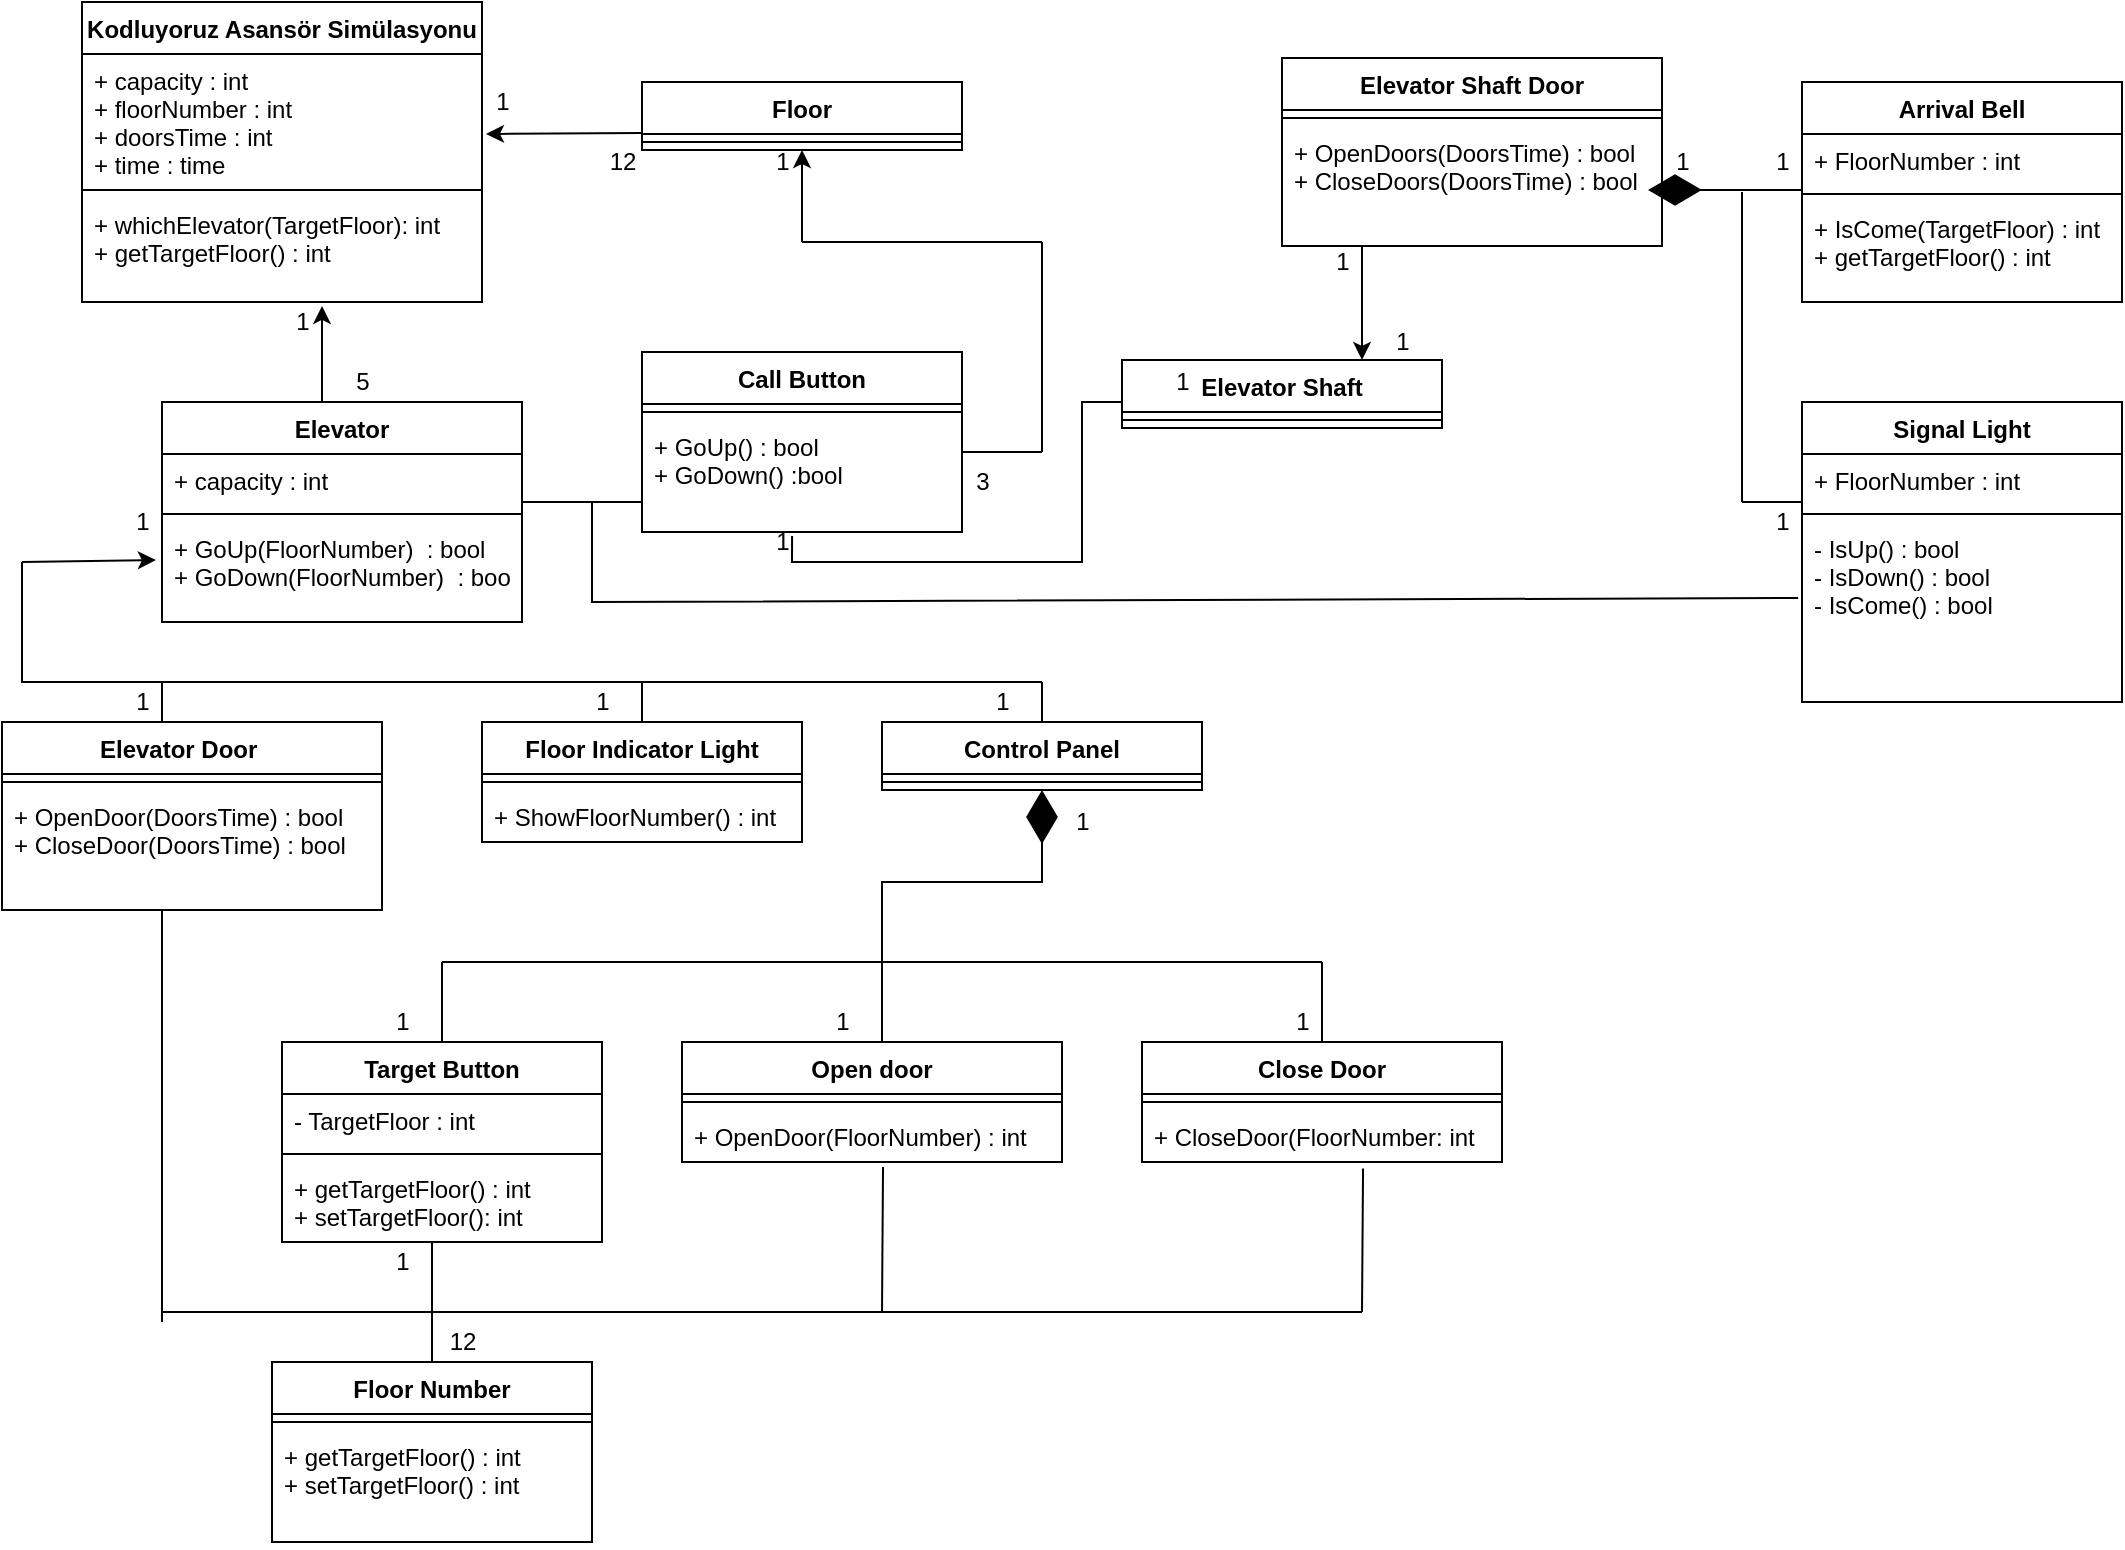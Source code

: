 <mxfile version="20.0.4" type="github">
  <diagram id="JyKGy5-fQwLXI8wcB-RT" name="Page-1">
    <mxGraphModel dx="819" dy="759" grid="1" gridSize="10" guides="1" tooltips="1" connect="1" arrows="1" fold="1" page="1" pageScale="1" pageWidth="1169" pageHeight="827" math="0" shadow="0">
      <root>
        <mxCell id="0" />
        <mxCell id="1" parent="0" />
        <mxCell id="2E2zh2uSXz6sBKMin4p0-1" value="Kodluyoruz Asansör Simülasyonu&#xa;" style="swimlane;fontStyle=1;align=center;verticalAlign=top;childLayout=stackLayout;horizontal=1;startSize=26;horizontalStack=0;resizeParent=1;resizeParentMax=0;resizeLast=0;collapsible=1;marginBottom=0;" vertex="1" parent="1">
          <mxGeometry x="80" y="40" width="200" height="150" as="geometry" />
        </mxCell>
        <mxCell id="2E2zh2uSXz6sBKMin4p0-2" value="+ capacity : int&#xa;+ floorNumber : int&#xa;+ doorsTime : int&#xa;+ time : time" style="text;strokeColor=none;fillColor=none;align=left;verticalAlign=top;spacingLeft=4;spacingRight=4;overflow=hidden;rotatable=0;points=[[0,0.5],[1,0.5]];portConstraint=eastwest;" vertex="1" parent="2E2zh2uSXz6sBKMin4p0-1">
          <mxGeometry y="26" width="200" height="64" as="geometry" />
        </mxCell>
        <mxCell id="2E2zh2uSXz6sBKMin4p0-3" value="" style="line;strokeWidth=1;fillColor=none;align=left;verticalAlign=middle;spacingTop=-1;spacingLeft=3;spacingRight=3;rotatable=0;labelPosition=right;points=[];portConstraint=eastwest;" vertex="1" parent="2E2zh2uSXz6sBKMin4p0-1">
          <mxGeometry y="90" width="200" height="8" as="geometry" />
        </mxCell>
        <mxCell id="2E2zh2uSXz6sBKMin4p0-4" value="+ whichElevator(TargetFloor): int&#xa;+ getTargetFloor() : int" style="text;strokeColor=none;fillColor=none;align=left;verticalAlign=top;spacingLeft=4;spacingRight=4;overflow=hidden;rotatable=0;points=[[0,0.5],[1,0.5]];portConstraint=eastwest;" vertex="1" parent="2E2zh2uSXz6sBKMin4p0-1">
          <mxGeometry y="98" width="200" height="52" as="geometry" />
        </mxCell>
        <mxCell id="2E2zh2uSXz6sBKMin4p0-9" value="Elevator" style="swimlane;fontStyle=1;align=center;verticalAlign=top;childLayout=stackLayout;horizontal=1;startSize=26;horizontalStack=0;resizeParent=1;resizeParentMax=0;resizeLast=0;collapsible=1;marginBottom=0;" vertex="1" parent="1">
          <mxGeometry x="120" y="240" width="180" height="110" as="geometry" />
        </mxCell>
        <mxCell id="2E2zh2uSXz6sBKMin4p0-10" value="+ capacity : int" style="text;strokeColor=none;fillColor=none;align=left;verticalAlign=top;spacingLeft=4;spacingRight=4;overflow=hidden;rotatable=0;points=[[0,0.5],[1,0.5]];portConstraint=eastwest;" vertex="1" parent="2E2zh2uSXz6sBKMin4p0-9">
          <mxGeometry y="26" width="180" height="26" as="geometry" />
        </mxCell>
        <mxCell id="2E2zh2uSXz6sBKMin4p0-11" value="" style="line;strokeWidth=1;fillColor=none;align=left;verticalAlign=middle;spacingTop=-1;spacingLeft=3;spacingRight=3;rotatable=0;labelPosition=right;points=[];portConstraint=eastwest;" vertex="1" parent="2E2zh2uSXz6sBKMin4p0-9">
          <mxGeometry y="52" width="180" height="8" as="geometry" />
        </mxCell>
        <mxCell id="2E2zh2uSXz6sBKMin4p0-12" value="+ GoUp(FloorNumber)  : bool&#xa;+ GoDown(FloorNumber)  : bool" style="text;strokeColor=none;fillColor=none;align=left;verticalAlign=top;spacingLeft=4;spacingRight=4;overflow=hidden;rotatable=0;points=[[0,0.5],[1,0.5]];portConstraint=eastwest;" vertex="1" parent="2E2zh2uSXz6sBKMin4p0-9">
          <mxGeometry y="60" width="180" height="50" as="geometry" />
        </mxCell>
        <mxCell id="2E2zh2uSXz6sBKMin4p0-34" value="" style="endArrow=none;html=1;rounded=0;" edge="1" parent="2E2zh2uSXz6sBKMin4p0-9">
          <mxGeometry width="50" height="50" relative="1" as="geometry">
            <mxPoint y="140" as="sourcePoint" />
            <mxPoint x="-70" y="80" as="targetPoint" />
            <Array as="points">
              <mxPoint x="-70" y="140" />
            </Array>
          </mxGeometry>
        </mxCell>
        <mxCell id="2E2zh2uSXz6sBKMin4p0-13" value="" style="endArrow=classic;html=1;rounded=0;entryX=0.6;entryY=1.038;entryDx=0;entryDy=0;entryPerimeter=0;" edge="1" parent="1" target="2E2zh2uSXz6sBKMin4p0-4">
          <mxGeometry width="50" height="50" relative="1" as="geometry">
            <mxPoint x="200" y="240" as="sourcePoint" />
            <mxPoint x="250" y="190" as="targetPoint" />
          </mxGeometry>
        </mxCell>
        <mxCell id="2E2zh2uSXz6sBKMin4p0-14" value="1" style="text;html=1;align=center;verticalAlign=middle;resizable=0;points=[];autosize=1;strokeColor=none;fillColor=none;" vertex="1" parent="1">
          <mxGeometry x="175" y="185" width="30" height="30" as="geometry" />
        </mxCell>
        <mxCell id="2E2zh2uSXz6sBKMin4p0-15" value="5" style="text;html=1;align=center;verticalAlign=middle;resizable=0;points=[];autosize=1;strokeColor=none;fillColor=none;" vertex="1" parent="1">
          <mxGeometry x="205" y="215" width="30" height="30" as="geometry" />
        </mxCell>
        <mxCell id="2E2zh2uSXz6sBKMin4p0-16" value="Elevator Door    " style="swimlane;fontStyle=1;align=center;verticalAlign=top;childLayout=stackLayout;horizontal=1;startSize=26;horizontalStack=0;resizeParent=1;resizeParentMax=0;resizeLast=0;collapsible=1;marginBottom=0;" vertex="1" parent="1">
          <mxGeometry x="40" y="400" width="190" height="94" as="geometry" />
        </mxCell>
        <mxCell id="2E2zh2uSXz6sBKMin4p0-18" value="" style="line;strokeWidth=1;fillColor=none;align=left;verticalAlign=middle;spacingTop=-1;spacingLeft=3;spacingRight=3;rotatable=0;labelPosition=right;points=[];portConstraint=eastwest;" vertex="1" parent="2E2zh2uSXz6sBKMin4p0-16">
          <mxGeometry y="26" width="190" height="8" as="geometry" />
        </mxCell>
        <mxCell id="2E2zh2uSXz6sBKMin4p0-19" value="+ OpenDoor(DoorsTime) : bool&#xa;+ CloseDoor(DoorsTime) : bool" style="text;strokeColor=none;fillColor=none;align=left;verticalAlign=top;spacingLeft=4;spacingRight=4;overflow=hidden;rotatable=0;points=[[0,0.5],[1,0.5]];portConstraint=eastwest;" vertex="1" parent="2E2zh2uSXz6sBKMin4p0-16">
          <mxGeometry y="34" width="190" height="60" as="geometry" />
        </mxCell>
        <mxCell id="2E2zh2uSXz6sBKMin4p0-20" value="Floor Indicator Light" style="swimlane;fontStyle=1;align=center;verticalAlign=top;childLayout=stackLayout;horizontal=1;startSize=26;horizontalStack=0;resizeParent=1;resizeParentMax=0;resizeLast=0;collapsible=1;marginBottom=0;" vertex="1" parent="1">
          <mxGeometry x="280" y="400" width="160" height="60" as="geometry" />
        </mxCell>
        <mxCell id="2E2zh2uSXz6sBKMin4p0-22" value="" style="line;strokeWidth=1;fillColor=none;align=left;verticalAlign=middle;spacingTop=-1;spacingLeft=3;spacingRight=3;rotatable=0;labelPosition=right;points=[];portConstraint=eastwest;" vertex="1" parent="2E2zh2uSXz6sBKMin4p0-20">
          <mxGeometry y="26" width="160" height="8" as="geometry" />
        </mxCell>
        <mxCell id="2E2zh2uSXz6sBKMin4p0-23" value="+ ShowFloorNumber() : int" style="text;strokeColor=none;fillColor=none;align=left;verticalAlign=top;spacingLeft=4;spacingRight=4;overflow=hidden;rotatable=0;points=[[0,0.5],[1,0.5]];portConstraint=eastwest;" vertex="1" parent="2E2zh2uSXz6sBKMin4p0-20">
          <mxGeometry y="34" width="160" height="26" as="geometry" />
        </mxCell>
        <mxCell id="2E2zh2uSXz6sBKMin4p0-24" value="Control Panel" style="swimlane;fontStyle=1;align=center;verticalAlign=top;childLayout=stackLayout;horizontal=1;startSize=26;horizontalStack=0;resizeParent=1;resizeParentMax=0;resizeLast=0;collapsible=1;marginBottom=0;" vertex="1" parent="1">
          <mxGeometry x="480" y="400" width="160" height="34" as="geometry" />
        </mxCell>
        <mxCell id="2E2zh2uSXz6sBKMin4p0-26" value="" style="line;strokeWidth=1;fillColor=none;align=left;verticalAlign=middle;spacingTop=-1;spacingLeft=3;spacingRight=3;rotatable=0;labelPosition=right;points=[];portConstraint=eastwest;" vertex="1" parent="2E2zh2uSXz6sBKMin4p0-24">
          <mxGeometry y="26" width="160" height="8" as="geometry" />
        </mxCell>
        <mxCell id="2E2zh2uSXz6sBKMin4p0-28" value="" style="endArrow=none;html=1;rounded=0;" edge="1" parent="1">
          <mxGeometry width="50" height="50" relative="1" as="geometry">
            <mxPoint x="120" y="400" as="sourcePoint" />
            <mxPoint x="560" y="380" as="targetPoint" />
            <Array as="points">
              <mxPoint x="120" y="380" />
            </Array>
          </mxGeometry>
        </mxCell>
        <mxCell id="2E2zh2uSXz6sBKMin4p0-29" value="" style="endArrow=none;html=1;rounded=0;" edge="1" parent="1">
          <mxGeometry width="50" height="50" relative="1" as="geometry">
            <mxPoint x="360" y="400" as="sourcePoint" />
            <mxPoint x="360" y="380" as="targetPoint" />
          </mxGeometry>
        </mxCell>
        <mxCell id="2E2zh2uSXz6sBKMin4p0-30" value="" style="endArrow=none;html=1;rounded=0;" edge="1" parent="1">
          <mxGeometry width="50" height="50" relative="1" as="geometry">
            <mxPoint x="560" y="400" as="sourcePoint" />
            <mxPoint x="560" y="380" as="targetPoint" />
          </mxGeometry>
        </mxCell>
        <mxCell id="2E2zh2uSXz6sBKMin4p0-31" value="1" style="text;html=1;align=center;verticalAlign=middle;resizable=0;points=[];autosize=1;strokeColor=none;fillColor=none;" vertex="1" parent="1">
          <mxGeometry x="95" y="375" width="30" height="30" as="geometry" />
        </mxCell>
        <mxCell id="2E2zh2uSXz6sBKMin4p0-32" value="1" style="text;html=1;align=center;verticalAlign=middle;resizable=0;points=[];autosize=1;strokeColor=none;fillColor=none;" vertex="1" parent="1">
          <mxGeometry x="325" y="375" width="30" height="30" as="geometry" />
        </mxCell>
        <mxCell id="2E2zh2uSXz6sBKMin4p0-33" value="1" style="text;html=1;align=center;verticalAlign=middle;resizable=0;points=[];autosize=1;strokeColor=none;fillColor=none;" vertex="1" parent="1">
          <mxGeometry x="525" y="375" width="30" height="30" as="geometry" />
        </mxCell>
        <mxCell id="2E2zh2uSXz6sBKMin4p0-35" value="" style="endArrow=classic;html=1;rounded=0;entryX=-0.017;entryY=0.38;entryDx=0;entryDy=0;entryPerimeter=0;" edge="1" parent="1" target="2E2zh2uSXz6sBKMin4p0-12">
          <mxGeometry width="50" height="50" relative="1" as="geometry">
            <mxPoint x="50" y="320" as="sourcePoint" />
            <mxPoint x="100" y="270" as="targetPoint" />
          </mxGeometry>
        </mxCell>
        <mxCell id="2E2zh2uSXz6sBKMin4p0-36" value="1" style="text;html=1;align=center;verticalAlign=middle;resizable=0;points=[];autosize=1;strokeColor=none;fillColor=none;" vertex="1" parent="1">
          <mxGeometry x="95" y="285" width="30" height="30" as="geometry" />
        </mxCell>
        <mxCell id="2E2zh2uSXz6sBKMin4p0-37" value="Floor" style="swimlane;fontStyle=1;align=center;verticalAlign=top;childLayout=stackLayout;horizontal=1;startSize=26;horizontalStack=0;resizeParent=1;resizeParentMax=0;resizeLast=0;collapsible=1;marginBottom=0;" vertex="1" parent="1">
          <mxGeometry x="360" y="80" width="160" height="34" as="geometry" />
        </mxCell>
        <mxCell id="2E2zh2uSXz6sBKMin4p0-39" value="" style="line;strokeWidth=1;fillColor=none;align=left;verticalAlign=middle;spacingTop=-1;spacingLeft=3;spacingRight=3;rotatable=0;labelPosition=right;points=[];portConstraint=eastwest;" vertex="1" parent="2E2zh2uSXz6sBKMin4p0-37">
          <mxGeometry y="26" width="160" height="8" as="geometry" />
        </mxCell>
        <mxCell id="2E2zh2uSXz6sBKMin4p0-41" value="Call Button" style="swimlane;fontStyle=1;align=center;verticalAlign=top;childLayout=stackLayout;horizontal=1;startSize=26;horizontalStack=0;resizeParent=1;resizeParentMax=0;resizeLast=0;collapsible=1;marginBottom=0;" vertex="1" parent="1">
          <mxGeometry x="360" y="215" width="160" height="90" as="geometry" />
        </mxCell>
        <mxCell id="2E2zh2uSXz6sBKMin4p0-43" value="" style="line;strokeWidth=1;fillColor=none;align=left;verticalAlign=middle;spacingTop=-1;spacingLeft=3;spacingRight=3;rotatable=0;labelPosition=right;points=[];portConstraint=eastwest;" vertex="1" parent="2E2zh2uSXz6sBKMin4p0-41">
          <mxGeometry y="26" width="160" height="8" as="geometry" />
        </mxCell>
        <mxCell id="2E2zh2uSXz6sBKMin4p0-44" value="+ GoUp() : bool&#xa;+ GoDown() :bool" style="text;strokeColor=none;fillColor=none;align=left;verticalAlign=top;spacingLeft=4;spacingRight=4;overflow=hidden;rotatable=0;points=[[0,0.5],[1,0.5]];portConstraint=eastwest;" vertex="1" parent="2E2zh2uSXz6sBKMin4p0-41">
          <mxGeometry y="34" width="160" height="56" as="geometry" />
        </mxCell>
        <mxCell id="2E2zh2uSXz6sBKMin4p0-45" value="Target Button" style="swimlane;fontStyle=1;align=center;verticalAlign=top;childLayout=stackLayout;horizontal=1;startSize=26;horizontalStack=0;resizeParent=1;resizeParentMax=0;resizeLast=0;collapsible=1;marginBottom=0;" vertex="1" parent="1">
          <mxGeometry x="180" y="560" width="160" height="100" as="geometry" />
        </mxCell>
        <mxCell id="2E2zh2uSXz6sBKMin4p0-46" value="- TargetFloor : int" style="text;strokeColor=none;fillColor=none;align=left;verticalAlign=top;spacingLeft=4;spacingRight=4;overflow=hidden;rotatable=0;points=[[0,0.5],[1,0.5]];portConstraint=eastwest;" vertex="1" parent="2E2zh2uSXz6sBKMin4p0-45">
          <mxGeometry y="26" width="160" height="26" as="geometry" />
        </mxCell>
        <mxCell id="2E2zh2uSXz6sBKMin4p0-47" value="" style="line;strokeWidth=1;fillColor=none;align=left;verticalAlign=middle;spacingTop=-1;spacingLeft=3;spacingRight=3;rotatable=0;labelPosition=right;points=[];portConstraint=eastwest;" vertex="1" parent="2E2zh2uSXz6sBKMin4p0-45">
          <mxGeometry y="52" width="160" height="8" as="geometry" />
        </mxCell>
        <mxCell id="2E2zh2uSXz6sBKMin4p0-48" value="+ getTargetFloor() : int&#xa;+ setTargetFloor(): int" style="text;strokeColor=none;fillColor=none;align=left;verticalAlign=top;spacingLeft=4;spacingRight=4;overflow=hidden;rotatable=0;points=[[0,0.5],[1,0.5]];portConstraint=eastwest;" vertex="1" parent="2E2zh2uSXz6sBKMin4p0-45">
          <mxGeometry y="60" width="160" height="40" as="geometry" />
        </mxCell>
        <mxCell id="2E2zh2uSXz6sBKMin4p0-49" value="Open door" style="swimlane;fontStyle=1;align=center;verticalAlign=top;childLayout=stackLayout;horizontal=1;startSize=26;horizontalStack=0;resizeParent=1;resizeParentMax=0;resizeLast=0;collapsible=1;marginBottom=0;" vertex="1" parent="1">
          <mxGeometry x="380" y="560" width="190" height="60" as="geometry" />
        </mxCell>
        <mxCell id="2E2zh2uSXz6sBKMin4p0-51" value="" style="line;strokeWidth=1;fillColor=none;align=left;verticalAlign=middle;spacingTop=-1;spacingLeft=3;spacingRight=3;rotatable=0;labelPosition=right;points=[];portConstraint=eastwest;" vertex="1" parent="2E2zh2uSXz6sBKMin4p0-49">
          <mxGeometry y="26" width="190" height="8" as="geometry" />
        </mxCell>
        <mxCell id="2E2zh2uSXz6sBKMin4p0-52" value="+ OpenDoor(FloorNumber) : int" style="text;strokeColor=none;fillColor=none;align=left;verticalAlign=top;spacingLeft=4;spacingRight=4;overflow=hidden;rotatable=0;points=[[0,0.5],[1,0.5]];portConstraint=eastwest;" vertex="1" parent="2E2zh2uSXz6sBKMin4p0-49">
          <mxGeometry y="34" width="190" height="26" as="geometry" />
        </mxCell>
        <mxCell id="2E2zh2uSXz6sBKMin4p0-54" value="Close Door" style="swimlane;fontStyle=1;align=center;verticalAlign=top;childLayout=stackLayout;horizontal=1;startSize=26;horizontalStack=0;resizeParent=1;resizeParentMax=0;resizeLast=0;collapsible=1;marginBottom=0;" vertex="1" parent="1">
          <mxGeometry x="610" y="560" width="180" height="60" as="geometry" />
        </mxCell>
        <mxCell id="2E2zh2uSXz6sBKMin4p0-56" value="" style="line;strokeWidth=1;fillColor=none;align=left;verticalAlign=middle;spacingTop=-1;spacingLeft=3;spacingRight=3;rotatable=0;labelPosition=right;points=[];portConstraint=eastwest;" vertex="1" parent="2E2zh2uSXz6sBKMin4p0-54">
          <mxGeometry y="26" width="180" height="8" as="geometry" />
        </mxCell>
        <mxCell id="2E2zh2uSXz6sBKMin4p0-57" value="+ CloseDoor(FloorNumber: int" style="text;strokeColor=none;fillColor=none;align=left;verticalAlign=top;spacingLeft=4;spacingRight=4;overflow=hidden;rotatable=0;points=[[0,0.5],[1,0.5]];portConstraint=eastwest;" vertex="1" parent="2E2zh2uSXz6sBKMin4p0-54">
          <mxGeometry y="34" width="180" height="26" as="geometry" />
        </mxCell>
        <mxCell id="2E2zh2uSXz6sBKMin4p0-58" value="" style="endArrow=none;html=1;rounded=0;" edge="1" parent="1">
          <mxGeometry width="50" height="50" relative="1" as="geometry">
            <mxPoint x="260" y="560" as="sourcePoint" />
            <mxPoint x="260" y="520" as="targetPoint" />
          </mxGeometry>
        </mxCell>
        <mxCell id="2E2zh2uSXz6sBKMin4p0-59" value="" style="endArrow=none;html=1;rounded=0;" edge="1" parent="1">
          <mxGeometry width="50" height="50" relative="1" as="geometry">
            <mxPoint x="260" y="520" as="sourcePoint" />
            <mxPoint x="700" y="520" as="targetPoint" />
          </mxGeometry>
        </mxCell>
        <mxCell id="2E2zh2uSXz6sBKMin4p0-60" value="" style="endArrow=none;html=1;rounded=0;" edge="1" parent="1">
          <mxGeometry width="50" height="50" relative="1" as="geometry">
            <mxPoint x="700" y="560" as="sourcePoint" />
            <mxPoint x="700" y="520" as="targetPoint" />
          </mxGeometry>
        </mxCell>
        <mxCell id="2E2zh2uSXz6sBKMin4p0-61" value="" style="endArrow=none;html=1;rounded=0;" edge="1" parent="1">
          <mxGeometry width="50" height="50" relative="1" as="geometry">
            <mxPoint x="480" y="560" as="sourcePoint" />
            <mxPoint x="480" y="520" as="targetPoint" />
          </mxGeometry>
        </mxCell>
        <mxCell id="2E2zh2uSXz6sBKMin4p0-62" value="" style="endArrow=diamondThin;endFill=1;endSize=24;html=1;rounded=0;entryX=0.5;entryY=1;entryDx=0;entryDy=0;" edge="1" parent="1" target="2E2zh2uSXz6sBKMin4p0-24">
          <mxGeometry width="160" relative="1" as="geometry">
            <mxPoint x="480" y="520" as="sourcePoint" />
            <mxPoint x="640" y="520" as="targetPoint" />
            <Array as="points">
              <mxPoint x="480" y="480" />
              <mxPoint x="560" y="480" />
            </Array>
          </mxGeometry>
        </mxCell>
        <mxCell id="2E2zh2uSXz6sBKMin4p0-63" value="1" style="text;html=1;align=center;verticalAlign=middle;resizable=0;points=[];autosize=1;strokeColor=none;fillColor=none;" vertex="1" parent="1">
          <mxGeometry x="565" y="435" width="30" height="30" as="geometry" />
        </mxCell>
        <mxCell id="2E2zh2uSXz6sBKMin4p0-64" value="1" style="text;html=1;align=center;verticalAlign=middle;resizable=0;points=[];autosize=1;strokeColor=none;fillColor=none;" vertex="1" parent="1">
          <mxGeometry x="225" y="535" width="30" height="30" as="geometry" />
        </mxCell>
        <mxCell id="2E2zh2uSXz6sBKMin4p0-66" value="1" style="text;html=1;align=center;verticalAlign=middle;resizable=0;points=[];autosize=1;strokeColor=none;fillColor=none;" vertex="1" parent="1">
          <mxGeometry x="445" y="535" width="30" height="30" as="geometry" />
        </mxCell>
        <mxCell id="2E2zh2uSXz6sBKMin4p0-67" value="1" style="text;html=1;align=center;verticalAlign=middle;resizable=0;points=[];autosize=1;strokeColor=none;fillColor=none;" vertex="1" parent="1">
          <mxGeometry x="675" y="535" width="30" height="30" as="geometry" />
        </mxCell>
        <mxCell id="2E2zh2uSXz6sBKMin4p0-68" value="Floor Number" style="swimlane;fontStyle=1;align=center;verticalAlign=top;childLayout=stackLayout;horizontal=1;startSize=26;horizontalStack=0;resizeParent=1;resizeParentMax=0;resizeLast=0;collapsible=1;marginBottom=0;" vertex="1" parent="1">
          <mxGeometry x="175" y="720" width="160" height="90" as="geometry" />
        </mxCell>
        <mxCell id="2E2zh2uSXz6sBKMin4p0-70" value="" style="line;strokeWidth=1;fillColor=none;align=left;verticalAlign=middle;spacingTop=-1;spacingLeft=3;spacingRight=3;rotatable=0;labelPosition=right;points=[];portConstraint=eastwest;" vertex="1" parent="2E2zh2uSXz6sBKMin4p0-68">
          <mxGeometry y="26" width="160" height="8" as="geometry" />
        </mxCell>
        <mxCell id="2E2zh2uSXz6sBKMin4p0-71" value="+ getTargetFloor() : int&#xa;+ setTargetFloor() : int" style="text;strokeColor=none;fillColor=none;align=left;verticalAlign=top;spacingLeft=4;spacingRight=4;overflow=hidden;rotatable=0;points=[[0,0.5],[1,0.5]];portConstraint=eastwest;" vertex="1" parent="2E2zh2uSXz6sBKMin4p0-68">
          <mxGeometry y="34" width="160" height="56" as="geometry" />
        </mxCell>
        <mxCell id="2E2zh2uSXz6sBKMin4p0-72" value="" style="endArrow=none;html=1;rounded=0;" edge="1" parent="1">
          <mxGeometry width="50" height="50" relative="1" as="geometry">
            <mxPoint x="255" y="720" as="sourcePoint" />
            <mxPoint x="255" y="660" as="targetPoint" />
          </mxGeometry>
        </mxCell>
        <mxCell id="2E2zh2uSXz6sBKMin4p0-73" value="1" style="text;html=1;align=center;verticalAlign=middle;resizable=0;points=[];autosize=1;strokeColor=none;fillColor=none;" vertex="1" parent="1">
          <mxGeometry x="225" y="655" width="30" height="30" as="geometry" />
        </mxCell>
        <mxCell id="2E2zh2uSXz6sBKMin4p0-74" value="12" style="text;html=1;align=center;verticalAlign=middle;resizable=0;points=[];autosize=1;strokeColor=none;fillColor=none;" vertex="1" parent="1">
          <mxGeometry x="250" y="695" width="40" height="30" as="geometry" />
        </mxCell>
        <mxCell id="2E2zh2uSXz6sBKMin4p0-75" value="" style="endArrow=none;html=1;rounded=0;" edge="1" parent="1">
          <mxGeometry width="50" height="50" relative="1" as="geometry">
            <mxPoint x="120" y="695" as="sourcePoint" />
            <mxPoint x="720" y="695" as="targetPoint" />
          </mxGeometry>
        </mxCell>
        <mxCell id="2E2zh2uSXz6sBKMin4p0-76" value="" style="endArrow=none;html=1;rounded=0;" edge="1" parent="1">
          <mxGeometry width="50" height="50" relative="1" as="geometry">
            <mxPoint x="120" y="700" as="sourcePoint" />
            <mxPoint x="120" y="494" as="targetPoint" />
          </mxGeometry>
        </mxCell>
        <mxCell id="2E2zh2uSXz6sBKMin4p0-77" value="" style="endArrow=none;html=1;rounded=0;entryX=0.529;entryY=1.097;entryDx=0;entryDy=0;entryPerimeter=0;" edge="1" parent="1" target="2E2zh2uSXz6sBKMin4p0-52">
          <mxGeometry width="50" height="50" relative="1" as="geometry">
            <mxPoint x="480" y="695" as="sourcePoint" />
            <mxPoint x="530" y="645" as="targetPoint" />
          </mxGeometry>
        </mxCell>
        <mxCell id="2E2zh2uSXz6sBKMin4p0-78" value="" style="endArrow=none;html=1;rounded=0;entryX=0.614;entryY=1.123;entryDx=0;entryDy=0;entryPerimeter=0;" edge="1" parent="1" target="2E2zh2uSXz6sBKMin4p0-57">
          <mxGeometry width="50" height="50" relative="1" as="geometry">
            <mxPoint x="720" y="695" as="sourcePoint" />
            <mxPoint x="770" y="645" as="targetPoint" />
          </mxGeometry>
        </mxCell>
        <mxCell id="2E2zh2uSXz6sBKMin4p0-79" value="" style="endArrow=none;html=1;rounded=0;entryX=0;entryY=0.732;entryDx=0;entryDy=0;entryPerimeter=0;" edge="1" parent="1" target="2E2zh2uSXz6sBKMin4p0-44">
          <mxGeometry width="50" height="50" relative="1" as="geometry">
            <mxPoint x="300" y="290" as="sourcePoint" />
            <mxPoint x="350" y="240" as="targetPoint" />
          </mxGeometry>
        </mxCell>
        <mxCell id="2E2zh2uSXz6sBKMin4p0-80" value="" style="endArrow=none;html=1;rounded=0;" edge="1" parent="1">
          <mxGeometry width="50" height="50" relative="1" as="geometry">
            <mxPoint x="520" y="265" as="sourcePoint" />
            <mxPoint x="560" y="265" as="targetPoint" />
          </mxGeometry>
        </mxCell>
        <mxCell id="2E2zh2uSXz6sBKMin4p0-81" value="" style="endArrow=none;html=1;rounded=0;" edge="1" parent="1">
          <mxGeometry width="50" height="50" relative="1" as="geometry">
            <mxPoint x="560" y="265" as="sourcePoint" />
            <mxPoint x="560" y="160" as="targetPoint" />
          </mxGeometry>
        </mxCell>
        <mxCell id="2E2zh2uSXz6sBKMin4p0-82" value="" style="endArrow=none;html=1;rounded=0;" edge="1" parent="1">
          <mxGeometry width="50" height="50" relative="1" as="geometry">
            <mxPoint x="440" y="160" as="sourcePoint" />
            <mxPoint x="560" y="160" as="targetPoint" />
          </mxGeometry>
        </mxCell>
        <mxCell id="2E2zh2uSXz6sBKMin4p0-83" value="" style="endArrow=classic;html=1;rounded=0;entryX=0.5;entryY=1;entryDx=0;entryDy=0;" edge="1" parent="1" target="2E2zh2uSXz6sBKMin4p0-37">
          <mxGeometry width="50" height="50" relative="1" as="geometry">
            <mxPoint x="440" y="160" as="sourcePoint" />
            <mxPoint x="490" y="110" as="targetPoint" />
          </mxGeometry>
        </mxCell>
        <mxCell id="2E2zh2uSXz6sBKMin4p0-84" value="1" style="text;html=1;align=center;verticalAlign=middle;resizable=0;points=[];autosize=1;strokeColor=none;fillColor=none;" vertex="1" parent="1">
          <mxGeometry x="415" y="105" width="30" height="30" as="geometry" />
        </mxCell>
        <mxCell id="2E2zh2uSXz6sBKMin4p0-85" value="3" style="text;html=1;align=center;verticalAlign=middle;resizable=0;points=[];autosize=1;strokeColor=none;fillColor=none;" vertex="1" parent="1">
          <mxGeometry x="515" y="265" width="30" height="30" as="geometry" />
        </mxCell>
        <mxCell id="2E2zh2uSXz6sBKMin4p0-86" value="" style="endArrow=classic;html=1;rounded=0;entryX=1.01;entryY=0.625;entryDx=0;entryDy=0;entryPerimeter=0;exitX=0;exitY=0.75;exitDx=0;exitDy=0;" edge="1" parent="1" source="2E2zh2uSXz6sBKMin4p0-37" target="2E2zh2uSXz6sBKMin4p0-2">
          <mxGeometry width="50" height="50" relative="1" as="geometry">
            <mxPoint x="355" y="105" as="sourcePoint" />
            <mxPoint x="405" y="55" as="targetPoint" />
          </mxGeometry>
        </mxCell>
        <mxCell id="2E2zh2uSXz6sBKMin4p0-87" value="1" style="text;html=1;align=center;verticalAlign=middle;resizable=0;points=[];autosize=1;strokeColor=none;fillColor=none;" vertex="1" parent="1">
          <mxGeometry x="275" y="75" width="30" height="30" as="geometry" />
        </mxCell>
        <mxCell id="2E2zh2uSXz6sBKMin4p0-88" value="12" style="text;html=1;align=center;verticalAlign=middle;resizable=0;points=[];autosize=1;strokeColor=none;fillColor=none;" vertex="1" parent="1">
          <mxGeometry x="330" y="105" width="40" height="30" as="geometry" />
        </mxCell>
        <mxCell id="2E2zh2uSXz6sBKMin4p0-89" value="Elevator Shaft" style="swimlane;fontStyle=1;align=center;verticalAlign=top;childLayout=stackLayout;horizontal=1;startSize=26;horizontalStack=0;resizeParent=1;resizeParentMax=0;resizeLast=0;collapsible=1;marginBottom=0;" vertex="1" parent="1">
          <mxGeometry x="600" y="219" width="160" height="34" as="geometry" />
        </mxCell>
        <mxCell id="2E2zh2uSXz6sBKMin4p0-91" value="" style="line;strokeWidth=1;fillColor=none;align=left;verticalAlign=middle;spacingTop=-1;spacingLeft=3;spacingRight=3;rotatable=0;labelPosition=right;points=[];portConstraint=eastwest;" vertex="1" parent="2E2zh2uSXz6sBKMin4p0-89">
          <mxGeometry y="26" width="160" height="8" as="geometry" />
        </mxCell>
        <mxCell id="2E2zh2uSXz6sBKMin4p0-93" value="" style="endArrow=none;html=1;rounded=0;exitX=0.469;exitY=1.036;exitDx=0;exitDy=0;exitPerimeter=0;" edge="1" parent="1" source="2E2zh2uSXz6sBKMin4p0-44">
          <mxGeometry width="50" height="50" relative="1" as="geometry">
            <mxPoint x="590" y="290" as="sourcePoint" />
            <mxPoint x="600" y="240" as="targetPoint" />
            <Array as="points">
              <mxPoint x="435" y="320" />
              <mxPoint x="580" y="320" />
              <mxPoint x="580" y="240" />
            </Array>
          </mxGeometry>
        </mxCell>
        <mxCell id="2E2zh2uSXz6sBKMin4p0-94" value="1" style="text;html=1;align=center;verticalAlign=middle;resizable=0;points=[];autosize=1;strokeColor=none;fillColor=none;" vertex="1" parent="1">
          <mxGeometry x="615" y="215" width="30" height="30" as="geometry" />
        </mxCell>
        <mxCell id="2E2zh2uSXz6sBKMin4p0-95" value="1" style="text;html=1;align=center;verticalAlign=middle;resizable=0;points=[];autosize=1;strokeColor=none;fillColor=none;" vertex="1" parent="1">
          <mxGeometry x="415" y="295" width="30" height="30" as="geometry" />
        </mxCell>
        <mxCell id="2E2zh2uSXz6sBKMin4p0-97" value="Elevator Shaft Door" style="swimlane;fontStyle=1;align=center;verticalAlign=top;childLayout=stackLayout;horizontal=1;startSize=26;horizontalStack=0;resizeParent=1;resizeParentMax=0;resizeLast=0;collapsible=1;marginBottom=0;" vertex="1" parent="1">
          <mxGeometry x="680" y="68" width="190" height="94" as="geometry" />
        </mxCell>
        <mxCell id="2E2zh2uSXz6sBKMin4p0-99" value="" style="line;strokeWidth=1;fillColor=none;align=left;verticalAlign=middle;spacingTop=-1;spacingLeft=3;spacingRight=3;rotatable=0;labelPosition=right;points=[];portConstraint=eastwest;" vertex="1" parent="2E2zh2uSXz6sBKMin4p0-97">
          <mxGeometry y="26" width="190" height="8" as="geometry" />
        </mxCell>
        <mxCell id="2E2zh2uSXz6sBKMin4p0-100" value="+ OpenDoors(DoorsTime) : bool&#xa;+ CloseDoors(DoorsTime) : bool" style="text;strokeColor=none;fillColor=none;align=left;verticalAlign=top;spacingLeft=4;spacingRight=4;overflow=hidden;rotatable=0;points=[[0,0.5],[1,0.5]];portConstraint=eastwest;" vertex="1" parent="2E2zh2uSXz6sBKMin4p0-97">
          <mxGeometry y="34" width="190" height="60" as="geometry" />
        </mxCell>
        <mxCell id="2E2zh2uSXz6sBKMin4p0-101" value="" style="endArrow=classic;html=1;rounded=0;entryX=0.75;entryY=0;entryDx=0;entryDy=0;" edge="1" parent="2E2zh2uSXz6sBKMin4p0-97" target="2E2zh2uSXz6sBKMin4p0-89">
          <mxGeometry width="50" height="50" relative="1" as="geometry">
            <mxPoint x="40" y="94" as="sourcePoint" />
            <mxPoint x="90" y="44" as="targetPoint" />
          </mxGeometry>
        </mxCell>
        <mxCell id="2E2zh2uSXz6sBKMin4p0-102" value="1" style="text;html=1;align=center;verticalAlign=middle;resizable=0;points=[];autosize=1;strokeColor=none;fillColor=none;" vertex="1" parent="1">
          <mxGeometry x="695" y="155" width="30" height="30" as="geometry" />
        </mxCell>
        <mxCell id="2E2zh2uSXz6sBKMin4p0-103" value="1" style="text;html=1;align=center;verticalAlign=middle;resizable=0;points=[];autosize=1;strokeColor=none;fillColor=none;" vertex="1" parent="1">
          <mxGeometry x="725" y="195" width="30" height="30" as="geometry" />
        </mxCell>
        <mxCell id="2E2zh2uSXz6sBKMin4p0-104" value="Arrival Bell" style="swimlane;fontStyle=1;align=center;verticalAlign=top;childLayout=stackLayout;horizontal=1;startSize=26;horizontalStack=0;resizeParent=1;resizeParentMax=0;resizeLast=0;collapsible=1;marginBottom=0;" vertex="1" parent="1">
          <mxGeometry x="940" y="80" width="160" height="110" as="geometry" />
        </mxCell>
        <mxCell id="2E2zh2uSXz6sBKMin4p0-105" value="+ FloorNumber : int" style="text;strokeColor=none;fillColor=none;align=left;verticalAlign=top;spacingLeft=4;spacingRight=4;overflow=hidden;rotatable=0;points=[[0,0.5],[1,0.5]];portConstraint=eastwest;" vertex="1" parent="2E2zh2uSXz6sBKMin4p0-104">
          <mxGeometry y="26" width="160" height="26" as="geometry" />
        </mxCell>
        <mxCell id="2E2zh2uSXz6sBKMin4p0-106" value="" style="line;strokeWidth=1;fillColor=none;align=left;verticalAlign=middle;spacingTop=-1;spacingLeft=3;spacingRight=3;rotatable=0;labelPosition=right;points=[];portConstraint=eastwest;" vertex="1" parent="2E2zh2uSXz6sBKMin4p0-104">
          <mxGeometry y="52" width="160" height="8" as="geometry" />
        </mxCell>
        <mxCell id="2E2zh2uSXz6sBKMin4p0-107" value="+ IsCome(TargetFloor) : int&#xa;+ getTargetFloor() : int" style="text;strokeColor=none;fillColor=none;align=left;verticalAlign=top;spacingLeft=4;spacingRight=4;overflow=hidden;rotatable=0;points=[[0,0.5],[1,0.5]];portConstraint=eastwest;" vertex="1" parent="2E2zh2uSXz6sBKMin4p0-104">
          <mxGeometry y="60" width="160" height="50" as="geometry" />
        </mxCell>
        <mxCell id="2E2zh2uSXz6sBKMin4p0-108" value="Signal Light" style="swimlane;fontStyle=1;align=center;verticalAlign=top;childLayout=stackLayout;horizontal=1;startSize=26;horizontalStack=0;resizeParent=1;resizeParentMax=0;resizeLast=0;collapsible=1;marginBottom=0;" vertex="1" parent="1">
          <mxGeometry x="940" y="240" width="160" height="150" as="geometry" />
        </mxCell>
        <mxCell id="2E2zh2uSXz6sBKMin4p0-109" value="+ FloorNumber : int" style="text;strokeColor=none;fillColor=none;align=left;verticalAlign=top;spacingLeft=4;spacingRight=4;overflow=hidden;rotatable=0;points=[[0,0.5],[1,0.5]];portConstraint=eastwest;" vertex="1" parent="2E2zh2uSXz6sBKMin4p0-108">
          <mxGeometry y="26" width="160" height="26" as="geometry" />
        </mxCell>
        <mxCell id="2E2zh2uSXz6sBKMin4p0-110" value="" style="line;strokeWidth=1;fillColor=none;align=left;verticalAlign=middle;spacingTop=-1;spacingLeft=3;spacingRight=3;rotatable=0;labelPosition=right;points=[];portConstraint=eastwest;" vertex="1" parent="2E2zh2uSXz6sBKMin4p0-108">
          <mxGeometry y="52" width="160" height="8" as="geometry" />
        </mxCell>
        <mxCell id="2E2zh2uSXz6sBKMin4p0-111" value="- IsUp() : bool&#xa;- IsDown() : bool&#xa;- IsCome() : bool" style="text;strokeColor=none;fillColor=none;align=left;verticalAlign=top;spacingLeft=4;spacingRight=4;overflow=hidden;rotatable=0;points=[[0,0.5],[1,0.5]];portConstraint=eastwest;" vertex="1" parent="2E2zh2uSXz6sBKMin4p0-108">
          <mxGeometry y="60" width="160" height="90" as="geometry" />
        </mxCell>
        <mxCell id="2E2zh2uSXz6sBKMin4p0-112" value="" style="endArrow=none;html=1;rounded=0;exitX=-0.012;exitY=0.422;exitDx=0;exitDy=0;exitPerimeter=0;" edge="1" parent="1" source="2E2zh2uSXz6sBKMin4p0-111">
          <mxGeometry width="50" height="50" relative="1" as="geometry">
            <mxPoint x="285" y="340" as="sourcePoint" />
            <mxPoint x="335" y="290" as="targetPoint" />
            <Array as="points">
              <mxPoint x="335" y="340" />
            </Array>
          </mxGeometry>
        </mxCell>
        <mxCell id="2E2zh2uSXz6sBKMin4p0-114" value="" style="endArrow=diamondThin;endFill=1;endSize=24;html=1;rounded=0;" edge="1" parent="1">
          <mxGeometry width="160" relative="1" as="geometry">
            <mxPoint x="940" y="134" as="sourcePoint" />
            <mxPoint x="890" y="134" as="targetPoint" />
            <Array as="points">
              <mxPoint x="890" y="134" />
              <mxPoint x="880" y="134" />
            </Array>
          </mxGeometry>
        </mxCell>
        <mxCell id="2E2zh2uSXz6sBKMin4p0-115" value="" style="endArrow=none;html=1;rounded=0;" edge="1" parent="1">
          <mxGeometry width="50" height="50" relative="1" as="geometry">
            <mxPoint x="910" y="290" as="sourcePoint" />
            <mxPoint x="910" y="135" as="targetPoint" />
          </mxGeometry>
        </mxCell>
        <mxCell id="2E2zh2uSXz6sBKMin4p0-116" value="" style="endArrow=none;html=1;rounded=0;" edge="1" parent="1">
          <mxGeometry width="50" height="50" relative="1" as="geometry">
            <mxPoint x="910" y="290" as="sourcePoint" />
            <mxPoint x="940" y="290" as="targetPoint" />
          </mxGeometry>
        </mxCell>
        <mxCell id="2E2zh2uSXz6sBKMin4p0-117" value="1" style="text;html=1;align=center;verticalAlign=middle;resizable=0;points=[];autosize=1;strokeColor=none;fillColor=none;" vertex="1" parent="1">
          <mxGeometry x="915" y="105" width="30" height="30" as="geometry" />
        </mxCell>
        <mxCell id="2E2zh2uSXz6sBKMin4p0-118" value="1" style="text;html=1;align=center;verticalAlign=middle;resizable=0;points=[];autosize=1;strokeColor=none;fillColor=none;" vertex="1" parent="1">
          <mxGeometry x="915" y="285" width="30" height="30" as="geometry" />
        </mxCell>
        <mxCell id="2E2zh2uSXz6sBKMin4p0-119" value="1" style="text;html=1;align=center;verticalAlign=middle;resizable=0;points=[];autosize=1;strokeColor=none;fillColor=none;" vertex="1" parent="1">
          <mxGeometry x="865" y="105" width="30" height="30" as="geometry" />
        </mxCell>
      </root>
    </mxGraphModel>
  </diagram>
</mxfile>
